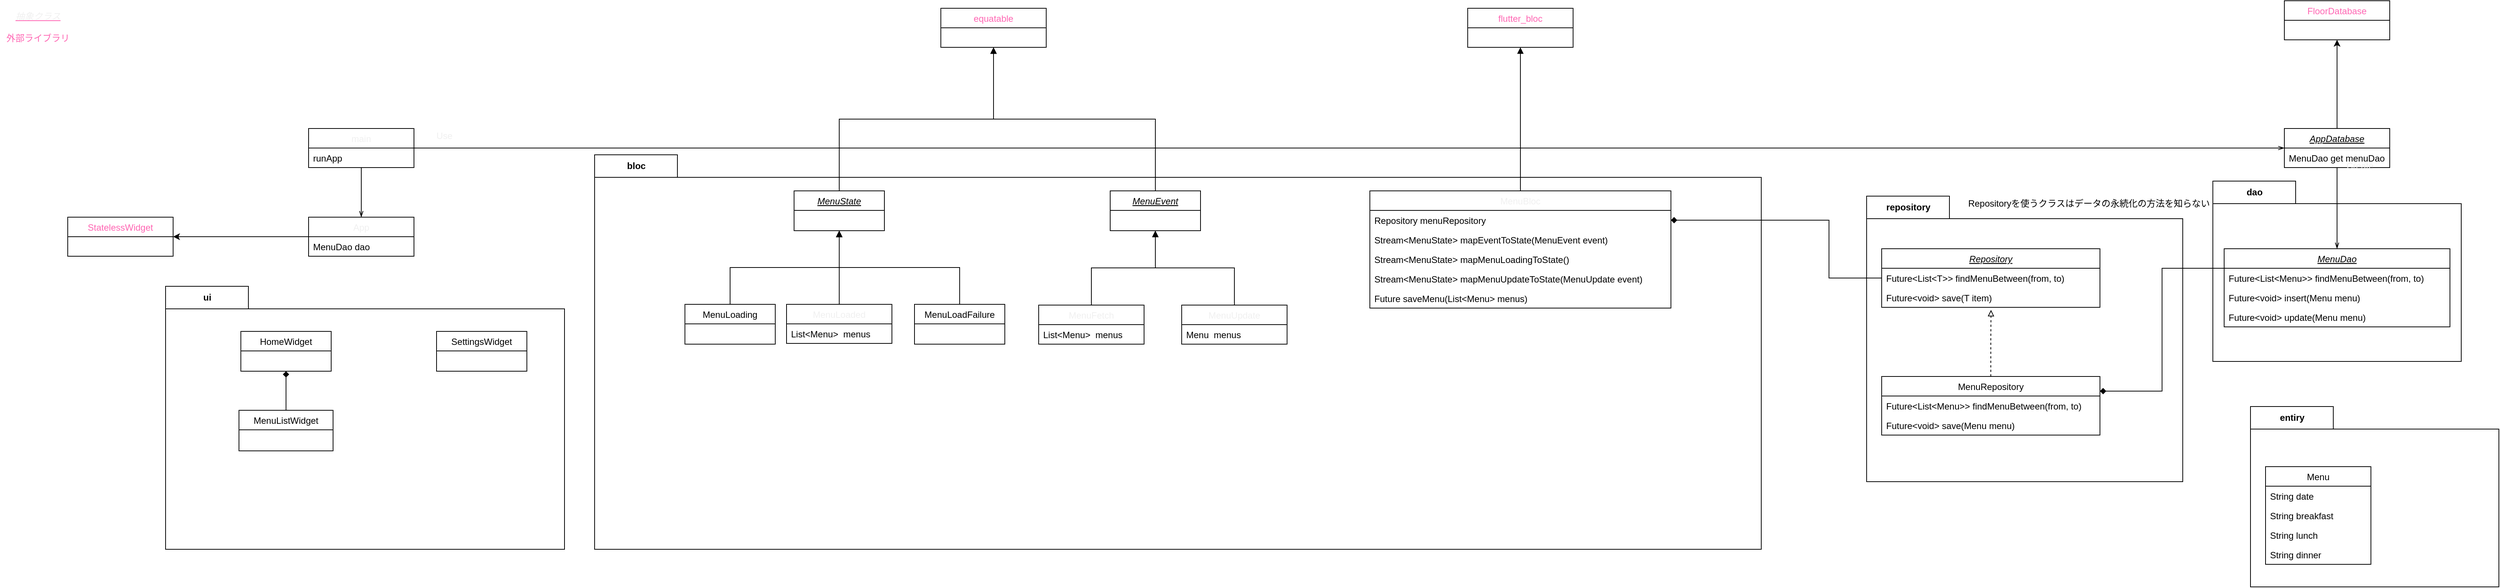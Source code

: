 <mxfile version="13.10.0" type="embed">
    <diagram id="qlGNqTuMOXQMDccqautg" name="ページ1">
        <mxGraphModel dx="4200" dy="2099" grid="1" gridSize="10" guides="1" tooltips="1" connect="1" arrows="1" fold="1" page="1" pageScale="1" pageWidth="850" pageHeight="1100" math="0" shadow="0">
            <root>
                <mxCell id="0"/>
                <mxCell id="1" parent="0"/>
                <mxCell id="37" style="edgeStyle=orthogonalEdgeStyle;rounded=0;orthogonalLoop=1;jettySize=auto;html=1;exitX=0.5;exitY=0;exitDx=0;exitDy=0;entryX=0.5;entryY=1;entryDx=0;entryDy=0;fontColor=#FF66B3;" parent="1" source="24" target="32" edge="1">
                    <mxGeometry relative="1" as="geometry"/>
                </mxCell>
                <mxCell id="24" value="AppDatabase" style="swimlane;fontStyle=6;childLayout=stackLayout;horizontal=1;startSize=26;fillColor=none;horizontalStack=0;resizeParent=1;resizeParentMax=0;resizeLast=0;collapsible=1;marginBottom=0;" parent="1" vertex="1">
                    <mxGeometry x="2255" y="200" width="140" height="52" as="geometry"/>
                </mxCell>
                <mxCell id="25" value="MenuDao get menuDao" style="text;strokeColor=none;fillColor=none;align=left;verticalAlign=top;spacingLeft=4;spacingRight=4;overflow=hidden;rotatable=0;points=[[0,0.5],[1,0.5]];portConstraint=eastwest;" parent="24" vertex="1">
                    <mxGeometry y="26" width="140" height="26" as="geometry"/>
                </mxCell>
                <mxCell id="32" value="FloorDatabase" style="swimlane;fontStyle=0;childLayout=stackLayout;horizontal=1;startSize=26;fillColor=none;horizontalStack=0;resizeParent=1;resizeParentMax=0;resizeLast=0;collapsible=1;marginBottom=0;fontColor=#FF66B3;" parent="1" vertex="1">
                    <mxGeometry x="2255" y="30" width="140" height="52" as="geometry"/>
                </mxCell>
                <mxCell id="36" value="&lt;i&gt;&lt;u&gt;&lt;font color=&quot;#f0f0f0&quot;&gt;抽象クラス&lt;br&gt;&lt;/font&gt;&lt;/u&gt;&lt;/i&gt;&lt;br&gt;外部ライブラリ" style="text;html=1;align=center;verticalAlign=middle;resizable=0;points=[];autosize=1;fontColor=#FF66B3;" parent="1" vertex="1">
                    <mxGeometry x="-780" y="40" width="100" height="50" as="geometry"/>
                </mxCell>
                <mxCell id="55" value="Create" style="text;html=1;align=center;verticalAlign=middle;resizable=0;points=[];autosize=1;fontColor=#F0F0F0;" parent="1" vertex="1">
                    <mxGeometry x="2330" y="240" width="50" height="20" as="geometry"/>
                </mxCell>
                <mxCell id="56" value="main" style="swimlane;fontStyle=0;childLayout=stackLayout;horizontal=1;startSize=26;fillColor=none;horizontalStack=0;resizeParent=1;resizeParentMax=0;resizeLast=0;collapsible=1;marginBottom=0;fontColor=#F0F0F0;" parent="1" vertex="1">
                    <mxGeometry x="-370" y="200" width="140" height="52" as="geometry"/>
                </mxCell>
                <mxCell id="57" value="runApp" style="text;strokeColor=none;fillColor=none;align=left;verticalAlign=top;spacingLeft=4;spacingRight=4;overflow=hidden;rotatable=0;points=[[0,0.5],[1,0.5]];portConstraint=eastwest;" parent="56" vertex="1">
                    <mxGeometry y="26" width="140" height="26" as="geometry"/>
                </mxCell>
                <mxCell id="61" value="Use" style="text;html=1;align=center;verticalAlign=middle;resizable=0;points=[];autosize=1;fontColor=#F0F0F0;" parent="1" vertex="1">
                    <mxGeometry x="-210" y="200" width="40" height="20" as="geometry"/>
                </mxCell>
                <mxCell id="75" value="ui" style="shape=folder;fontStyle=1;tabWidth=110;tabHeight=30;tabPosition=left;html=1;boundedLbl=1;labelInHeader=1;" parent="1" vertex="1">
                    <mxGeometry x="-560" y="410" width="530" height="350" as="geometry"/>
                </mxCell>
                <mxCell id="71" style="edgeStyle=orthogonalEdgeStyle;rounded=0;orthogonalLoop=1;jettySize=auto;html=1;entryX=1;entryY=0.5;entryDx=0;entryDy=0;" parent="1" source="62" target="70" edge="1">
                    <mxGeometry relative="1" as="geometry"/>
                </mxCell>
                <mxCell id="62" value="App" style="swimlane;fontStyle=0;childLayout=stackLayout;horizontal=1;startSize=26;fillColor=none;horizontalStack=0;resizeParent=1;resizeParentMax=0;resizeLast=0;collapsible=1;marginBottom=0;fontColor=#F0F0F0;" parent="1" vertex="1">
                    <mxGeometry x="-370" y="318" width="140" height="52" as="geometry"/>
                </mxCell>
                <mxCell id="63" value="MenuDao dao" style="text;strokeColor=none;fillColor=none;align=left;verticalAlign=top;spacingLeft=4;spacingRight=4;overflow=hidden;rotatable=0;points=[[0,0.5],[1,0.5]];portConstraint=eastwest;" parent="62" vertex="1">
                    <mxGeometry y="26" width="140" height="26" as="geometry"/>
                </mxCell>
                <mxCell id="70" value="StatelessWidget" style="swimlane;fontStyle=0;childLayout=stackLayout;horizontal=1;startSize=26;fillColor=none;horizontalStack=0;resizeParent=1;resizeParentMax=0;resizeLast=0;collapsible=1;marginBottom=0;fontColor=#FF66B3;" parent="1" vertex="1">
                    <mxGeometry x="-690" y="318" width="140" height="52" as="geometry"/>
                </mxCell>
                <mxCell id="69" style="edgeStyle=orthogonalEdgeStyle;rounded=0;orthogonalLoop=1;jettySize=auto;html=1;entryX=0.5;entryY=0;entryDx=0;entryDy=0;endArrow=openThin;endFill=0;" parent="1" source="56" target="62" edge="1">
                    <mxGeometry relative="1" as="geometry"/>
                </mxCell>
                <mxCell id="77" value="dao" style="shape=folder;fontStyle=1;tabWidth=110;tabHeight=30;tabPosition=left;html=1;boundedLbl=1;labelInHeader=1;" parent="1" vertex="1">
                    <mxGeometry x="2160" y="270" width="330" height="240" as="geometry"/>
                </mxCell>
                <mxCell id="19" value="MenuDao" style="swimlane;fontStyle=6;childLayout=stackLayout;horizontal=1;startSize=26;fillColor=none;horizontalStack=0;resizeParent=1;resizeParentMax=0;resizeLast=0;collapsible=1;marginBottom=0;" parent="1" vertex="1">
                    <mxGeometry x="2175" y="360" width="300" height="104" as="geometry">
                        <mxRectangle x="400" y="200" width="80" height="26" as="alternateBounds"/>
                    </mxGeometry>
                </mxCell>
                <mxCell id="21" value="Future&lt;List&lt;Menu&gt;&gt; findMenuBetween(from, to)" style="text;strokeColor=none;fillColor=none;align=left;verticalAlign=top;spacingLeft=4;spacingRight=4;overflow=hidden;rotatable=0;points=[[0,0.5],[1,0.5]];portConstraint=eastwest;" parent="19" vertex="1">
                    <mxGeometry y="26" width="300" height="26" as="geometry"/>
                </mxCell>
                <mxCell id="22" value="Future&lt;void&gt; insert(Menu menu)" style="text;strokeColor=none;fillColor=none;align=left;verticalAlign=top;spacingLeft=4;spacingRight=4;overflow=hidden;rotatable=0;points=[[0,0.5],[1,0.5]];portConstraint=eastwest;" parent="19" vertex="1">
                    <mxGeometry y="52" width="300" height="26" as="geometry"/>
                </mxCell>
                <mxCell id="23" value="Future&lt;void&gt; update(Menu menu)" style="text;strokeColor=none;fillColor=none;align=left;verticalAlign=top;spacingLeft=4;spacingRight=4;overflow=hidden;rotatable=0;points=[[0,0.5],[1,0.5]];portConstraint=eastwest;" parent="19" vertex="1">
                    <mxGeometry y="78" width="300" height="26" as="geometry"/>
                </mxCell>
                <mxCell id="54" style="edgeStyle=orthogonalEdgeStyle;rounded=0;orthogonalLoop=1;jettySize=auto;html=1;entryX=0.5;entryY=0;entryDx=0;entryDy=0;fontColor=#F0F0F0;endArrow=openThin;endFill=0;" parent="1" source="24" target="19" edge="1">
                    <mxGeometry relative="1" as="geometry"/>
                </mxCell>
                <mxCell id="78" value="entiry" style="shape=folder;fontStyle=1;tabWidth=110;tabHeight=30;tabPosition=left;html=1;boundedLbl=1;labelInHeader=1;" parent="1" vertex="1">
                    <mxGeometry x="2210" y="570" width="330" height="240" as="geometry"/>
                </mxCell>
                <mxCell id="14" value="Menu" style="swimlane;fontStyle=0;childLayout=stackLayout;horizontal=1;startSize=26;fillColor=none;horizontalStack=0;resizeParent=1;resizeParentMax=0;resizeLast=0;collapsible=1;marginBottom=0;" parent="1" vertex="1">
                    <mxGeometry x="2230" y="650" width="140" height="130" as="geometry"/>
                </mxCell>
                <mxCell id="15" value="String date" style="text;strokeColor=none;fillColor=none;align=left;verticalAlign=top;spacingLeft=4;spacingRight=4;overflow=hidden;rotatable=0;points=[[0,0.5],[1,0.5]];portConstraint=eastwest;" parent="14" vertex="1">
                    <mxGeometry y="26" width="140" height="26" as="geometry"/>
                </mxCell>
                <mxCell id="16" value="String breakfast" style="text;strokeColor=none;fillColor=none;align=left;verticalAlign=top;spacingLeft=4;spacingRight=4;overflow=hidden;rotatable=0;points=[[0,0.5],[1,0.5]];portConstraint=eastwest;" parent="14" vertex="1">
                    <mxGeometry y="52" width="140" height="26" as="geometry"/>
                </mxCell>
                <mxCell id="17" value="String lunch" style="text;strokeColor=none;fillColor=none;align=left;verticalAlign=top;spacingLeft=4;spacingRight=4;overflow=hidden;rotatable=0;points=[[0,0.5],[1,0.5]];portConstraint=eastwest;" parent="14" vertex="1">
                    <mxGeometry y="78" width="140" height="26" as="geometry"/>
                </mxCell>
                <mxCell id="18" value="String dinner" style="text;strokeColor=none;fillColor=none;align=left;verticalAlign=top;spacingLeft=4;spacingRight=4;overflow=hidden;rotatable=0;points=[[0,0.5],[1,0.5]];portConstraint=eastwest;" parent="14" vertex="1">
                    <mxGeometry y="104" width="140" height="26" as="geometry"/>
                </mxCell>
                <mxCell id="79" value="repository" style="shape=folder;fontStyle=1;tabWidth=110;tabHeight=30;tabPosition=left;html=1;boundedLbl=1;labelInHeader=1;" parent="1" vertex="1">
                    <mxGeometry x="1700" y="290" width="420" height="380" as="geometry"/>
                </mxCell>
                <mxCell id="80" value="Repository" style="swimlane;fontStyle=6;childLayout=stackLayout;horizontal=1;startSize=26;fillColor=none;horizontalStack=0;resizeParent=1;resizeParentMax=0;resizeLast=0;collapsible=1;marginBottom=0;" parent="1" vertex="1">
                    <mxGeometry x="1720" y="360" width="290" height="78" as="geometry"/>
                </mxCell>
                <mxCell id="81" value="Future&lt;List&lt;T&gt;&gt; findMenuBetween(from, to)" style="text;strokeColor=none;fillColor=none;align=left;verticalAlign=top;spacingLeft=4;spacingRight=4;overflow=hidden;rotatable=0;points=[[0,0.5],[1,0.5]];portConstraint=eastwest;" parent="80" vertex="1">
                    <mxGeometry y="26" width="290" height="26" as="geometry"/>
                </mxCell>
                <mxCell id="82" value="Future&lt;void&gt; save(T item)" style="text;strokeColor=none;fillColor=none;align=left;verticalAlign=top;spacingLeft=4;spacingRight=4;overflow=hidden;rotatable=0;points=[[0,0.5],[1,0.5]];portConstraint=eastwest;" parent="80" vertex="1">
                    <mxGeometry y="52" width="290" height="26" as="geometry"/>
                </mxCell>
                <mxCell id="89" style="edgeStyle=orthogonalEdgeStyle;rounded=0;orthogonalLoop=1;jettySize=auto;html=1;entryX=0.501;entryY=1.132;entryDx=0;entryDy=0;entryPerimeter=0;endArrow=block;endFill=0;dashed=1;" parent="1" source="85" target="82" edge="1">
                    <mxGeometry relative="1" as="geometry">
                        <Array as="points">
                            <mxPoint x="1865" y="480"/>
                            <mxPoint x="1865" y="480"/>
                        </Array>
                    </mxGeometry>
                </mxCell>
                <mxCell id="85" value="MenuRepository" style="swimlane;fontStyle=0;childLayout=stackLayout;horizontal=1;startSize=26;fillColor=none;horizontalStack=0;resizeParent=1;resizeParentMax=0;resizeLast=0;collapsible=1;marginBottom=0;" parent="1" vertex="1">
                    <mxGeometry x="1720" y="530" width="290" height="78" as="geometry"/>
                </mxCell>
                <mxCell id="86" value="Future&lt;List&lt;Menu&gt;&gt; findMenuBetween(from, to)" style="text;strokeColor=none;fillColor=none;align=left;verticalAlign=top;spacingLeft=4;spacingRight=4;overflow=hidden;rotatable=0;points=[[0,0.5],[1,0.5]];portConstraint=eastwest;" parent="85" vertex="1">
                    <mxGeometry y="26" width="290" height="26" as="geometry"/>
                </mxCell>
                <mxCell id="87" value="Future&lt;void&gt; save(Menu menu)" style="text;strokeColor=none;fillColor=none;align=left;verticalAlign=top;spacingLeft=4;spacingRight=4;overflow=hidden;rotatable=0;points=[[0,0.5],[1,0.5]];portConstraint=eastwest;" parent="85" vertex="1">
                    <mxGeometry y="52" width="290" height="26" as="geometry"/>
                </mxCell>
                <mxCell id="92" style="edgeStyle=orthogonalEdgeStyle;rounded=0;orthogonalLoop=1;jettySize=auto;html=1;exitX=0;exitY=0.25;exitDx=0;exitDy=0;entryX=1;entryY=0.25;entryDx=0;entryDy=0;endArrow=diamond;endFill=1;" parent="1" source="19" target="85" edge="1">
                    <mxGeometry relative="1" as="geometry"/>
                </mxCell>
                <mxCell id="93" value="Repositoryを使うクラスはデータの永続化の方法を知らない&lt;br&gt;" style="text;html=1;align=center;verticalAlign=middle;resizable=0;points=[];autosize=1;" parent="1" vertex="1">
                    <mxGeometry x="1825" y="290" width="340" height="20" as="geometry"/>
                </mxCell>
                <mxCell id="104" style="edgeStyle=orthogonalEdgeStyle;rounded=0;orthogonalLoop=1;jettySize=auto;html=1;exitX=0.5;exitY=0;exitDx=0;exitDy=0;entryX=0.5;entryY=1;entryDx=0;entryDy=0;endArrow=diamond;endFill=1;" edge="1" parent="1" source="100" target="102">
                    <mxGeometry relative="1" as="geometry"/>
                </mxCell>
                <mxCell id="100" value="MenuListWidget" style="swimlane;fontStyle=0;childLayout=stackLayout;horizontal=1;startSize=26;fillColor=none;horizontalStack=0;resizeParent=1;resizeParentMax=0;resizeLast=0;collapsible=1;marginBottom=0;" vertex="1" parent="1">
                    <mxGeometry x="-462.5" y="575" width="125" height="54" as="geometry"/>
                </mxCell>
                <mxCell id="101" value="SettingsWidget" style="swimlane;fontStyle=0;childLayout=stackLayout;horizontal=1;startSize=26;fillColor=none;horizontalStack=0;resizeParent=1;resizeParentMax=0;resizeLast=0;collapsible=1;marginBottom=0;" vertex="1" parent="1">
                    <mxGeometry x="-200" y="470" width="120" height="53" as="geometry"/>
                </mxCell>
                <mxCell id="102" value="HomeWidget" style="swimlane;fontStyle=0;childLayout=stackLayout;horizontal=1;startSize=26;fillColor=none;horizontalStack=0;resizeParent=1;resizeParentMax=0;resizeLast=0;collapsible=1;marginBottom=0;" vertex="1" parent="1">
                    <mxGeometry x="-460" y="470" width="120" height="53" as="geometry"/>
                </mxCell>
                <mxCell id="105" value="bloc" style="shape=folder;fontStyle=1;tabWidth=110;tabHeight=30;tabPosition=left;html=1;boundedLbl=1;labelInHeader=1;" vertex="1" parent="1">
                    <mxGeometry x="10" y="235" width="1550" height="525" as="geometry"/>
                </mxCell>
                <mxCell id="106" value="flutter_bloc" style="swimlane;fontStyle=0;childLayout=stackLayout;horizontal=1;startSize=26;fillColor=none;horizontalStack=0;resizeParent=1;resizeParentMax=0;resizeLast=0;collapsible=1;marginBottom=0;fontColor=#FF66B3;" vertex="1" parent="1">
                    <mxGeometry x="1170" y="40" width="140" height="52" as="geometry"/>
                </mxCell>
                <mxCell id="109" style="edgeStyle=orthogonalEdgeStyle;rounded=0;orthogonalLoop=1;jettySize=auto;html=1;entryX=0.5;entryY=1;entryDx=0;entryDy=0;endArrow=block;endFill=1;exitX=0.5;exitY=0;exitDx=0;exitDy=0;" edge="1" parent="1" source="107" target="108">
                    <mxGeometry relative="1" as="geometry"/>
                </mxCell>
                <mxCell id="107" value="MenuLoading" style="swimlane;fontStyle=0;childLayout=stackLayout;horizontal=1;startSize=26;fillColor=none;horizontalStack=0;resizeParent=1;resizeParentMax=0;resizeLast=0;collapsible=1;marginBottom=0;" vertex="1" parent="1">
                    <mxGeometry x="130" y="434" width="120" height="53" as="geometry"/>
                </mxCell>
                <mxCell id="123" style="edgeStyle=orthogonalEdgeStyle;rounded=0;orthogonalLoop=1;jettySize=auto;html=1;exitX=0.5;exitY=0;exitDx=0;exitDy=0;entryX=0.5;entryY=1;entryDx=0;entryDy=0;endArrow=block;endFill=1;" edge="1" parent="1" source="108" target="119">
                    <mxGeometry relative="1" as="geometry"/>
                </mxCell>
                <mxCell id="108" value="MenuState" style="swimlane;fontStyle=6;childLayout=stackLayout;horizontal=1;startSize=26;fillColor=none;horizontalStack=0;resizeParent=1;resizeParentMax=0;resizeLast=0;collapsible=1;marginBottom=0;" vertex="1" parent="1">
                    <mxGeometry x="275" y="283" width="120" height="53" as="geometry"/>
                </mxCell>
                <mxCell id="112" style="edgeStyle=orthogonalEdgeStyle;rounded=0;orthogonalLoop=1;jettySize=auto;html=1;entryX=0.5;entryY=1;entryDx=0;entryDy=0;endArrow=block;endFill=1;exitX=0.5;exitY=0;exitDx=0;exitDy=0;" edge="1" parent="1" source="117" target="108">
                    <mxGeometry relative="1" as="geometry">
                        <mxPoint x="335" y="429" as="sourcePoint"/>
                    </mxGeometry>
                </mxCell>
                <mxCell id="114" style="edgeStyle=orthogonalEdgeStyle;rounded=0;orthogonalLoop=1;jettySize=auto;html=1;exitX=0.5;exitY=0;exitDx=0;exitDy=0;entryX=0.5;entryY=1;entryDx=0;entryDy=0;endArrow=block;endFill=1;" edge="1" parent="1" source="113" target="108">
                    <mxGeometry relative="1" as="geometry"/>
                </mxCell>
                <mxCell id="113" value="MenuLoadFailure" style="swimlane;fontStyle=0;childLayout=stackLayout;horizontal=1;startSize=26;fillColor=none;horizontalStack=0;resizeParent=1;resizeParentMax=0;resizeLast=0;collapsible=1;marginBottom=0;" vertex="1" parent="1">
                    <mxGeometry x="435" y="434" width="120" height="53" as="geometry"/>
                </mxCell>
                <mxCell id="116" style="edgeStyle=orthogonalEdgeStyle;rounded=0;orthogonalLoop=1;jettySize=auto;html=1;entryX=0.5;entryY=1;entryDx=0;entryDy=0;endArrow=block;endFill=1;exitX=0.5;exitY=0;exitDx=0;exitDy=0;" edge="1" parent="1" source="126" target="106">
                    <mxGeometry relative="1" as="geometry">
                        <mxPoint x="1180" y="812" as="sourcePoint"/>
                    </mxGeometry>
                </mxCell>
                <mxCell id="117" value="MenuLoaded" style="swimlane;fontStyle=0;childLayout=stackLayout;horizontal=1;startSize=26;fillColor=none;horizontalStack=0;resizeParent=1;resizeParentMax=0;resizeLast=0;collapsible=1;marginBottom=0;fontColor=#F0F0F0;" vertex="1" parent="1">
                    <mxGeometry x="265" y="434" width="140" height="52" as="geometry"/>
                </mxCell>
                <mxCell id="118" value="List&lt;Menu&gt;  menus" style="text;strokeColor=none;fillColor=none;align=left;verticalAlign=top;spacingLeft=4;spacingRight=4;overflow=hidden;rotatable=0;points=[[0,0.5],[1,0.5]];portConstraint=eastwest;" vertex="1" parent="117">
                    <mxGeometry y="26" width="140" height="26" as="geometry"/>
                </mxCell>
                <mxCell id="119" value="equatable" style="swimlane;fontStyle=0;childLayout=stackLayout;horizontal=1;startSize=26;fillColor=none;horizontalStack=0;resizeParent=1;resizeParentMax=0;resizeLast=0;collapsible=1;marginBottom=0;fontColor=#FF66B3;" vertex="1" parent="1">
                    <mxGeometry x="470" y="40" width="140" height="52" as="geometry"/>
                </mxCell>
                <mxCell id="72" style="edgeStyle=orthogonalEdgeStyle;rounded=0;orthogonalLoop=1;jettySize=auto;html=1;entryX=0;entryY=0.5;entryDx=0;entryDy=0;endArrow=openThin;endFill=0;" parent="1" source="56" target="24" edge="1">
                    <mxGeometry relative="1" as="geometry">
                        <Array as="points">
                            <mxPoint x="770" y="226"/>
                            <mxPoint x="770" y="226"/>
                        </Array>
                    </mxGeometry>
                </mxCell>
                <mxCell id="122" style="edgeStyle=orthogonalEdgeStyle;rounded=0;orthogonalLoop=1;jettySize=auto;html=1;exitX=0.5;exitY=0;exitDx=0;exitDy=0;endArrow=block;endFill=1;entryX=0.5;entryY=1;entryDx=0;entryDy=0;" edge="1" parent="1" source="121" target="119">
                    <mxGeometry relative="1" as="geometry">
                        <mxPoint x="290" y="162" as="targetPoint"/>
                    </mxGeometry>
                </mxCell>
                <mxCell id="121" value="MenuEvent" style="swimlane;fontStyle=6;childLayout=stackLayout;horizontal=1;startSize=26;fillColor=none;horizontalStack=0;resizeParent=1;resizeParentMax=0;resizeLast=0;collapsible=1;marginBottom=0;" vertex="1" parent="1">
                    <mxGeometry x="695" y="283" width="120" height="53" as="geometry"/>
                </mxCell>
                <mxCell id="132" style="edgeStyle=orthogonalEdgeStyle;rounded=0;orthogonalLoop=1;jettySize=auto;html=1;exitX=0.5;exitY=0;exitDx=0;exitDy=0;entryX=0.5;entryY=1;entryDx=0;entryDy=0;endArrow=block;endFill=1;" edge="1" parent="1" source="124" target="121">
                    <mxGeometry relative="1" as="geometry"/>
                </mxCell>
                <mxCell id="124" value="MenuFetch" style="swimlane;fontStyle=0;childLayout=stackLayout;horizontal=1;startSize=26;fillColor=none;horizontalStack=0;resizeParent=1;resizeParentMax=0;resizeLast=0;collapsible=1;marginBottom=0;fontColor=#F0F0F0;" vertex="1" parent="1">
                    <mxGeometry x="600" y="435" width="140" height="52" as="geometry"/>
                </mxCell>
                <mxCell id="125" value="List&lt;Menu&gt;  menus" style="text;strokeColor=none;fillColor=none;align=left;verticalAlign=top;spacingLeft=4;spacingRight=4;overflow=hidden;rotatable=0;points=[[0,0.5],[1,0.5]];portConstraint=eastwest;" vertex="1" parent="124">
                    <mxGeometry y="26" width="140" height="26" as="geometry"/>
                </mxCell>
                <mxCell id="126" value="MenuBloc" style="swimlane;fontStyle=0;childLayout=stackLayout;horizontal=1;startSize=26;fillColor=none;horizontalStack=0;resizeParent=1;resizeParentMax=0;resizeLast=0;collapsible=1;marginBottom=0;fontColor=#F0F0F0;" vertex="1" parent="1">
                    <mxGeometry x="1040" y="283" width="400" height="156" as="geometry"/>
                </mxCell>
                <mxCell id="127" value="Repository menuRepository" style="text;strokeColor=none;fillColor=none;align=left;verticalAlign=top;spacingLeft=4;spacingRight=4;overflow=hidden;rotatable=0;points=[[0,0.5],[1,0.5]];portConstraint=eastwest;" vertex="1" parent="126">
                    <mxGeometry y="26" width="400" height="26" as="geometry"/>
                </mxCell>
                <mxCell id="131" value="Stream&lt;MenuState&gt; mapEventToState(MenuEvent event)" style="text;strokeColor=none;fillColor=none;align=left;verticalAlign=top;spacingLeft=4;spacingRight=4;overflow=hidden;rotatable=0;points=[[0,0.5],[1,0.5]];portConstraint=eastwest;" vertex="1" parent="126">
                    <mxGeometry y="52" width="400" height="26" as="geometry"/>
                </mxCell>
                <mxCell id="130" value="Stream&lt;MenuState&gt; mapMenuLoadingToState()" style="text;strokeColor=none;fillColor=none;align=left;verticalAlign=top;spacingLeft=4;spacingRight=4;overflow=hidden;rotatable=0;points=[[0,0.5],[1,0.5]];portConstraint=eastwest;" vertex="1" parent="126">
                    <mxGeometry y="78" width="400" height="26" as="geometry"/>
                </mxCell>
                <mxCell id="138" value="Stream&lt;MenuState&gt; mapMenuUpdateToState(MenuUpdate event)" style="text;strokeColor=none;fillColor=none;align=left;verticalAlign=top;spacingLeft=4;spacingRight=4;overflow=hidden;rotatable=0;points=[[0,0.5],[1,0.5]];portConstraint=eastwest;" vertex="1" parent="126">
                    <mxGeometry y="104" width="400" height="26" as="geometry"/>
                </mxCell>
                <mxCell id="136" value="Future saveMenu(List&lt;Menu&gt; menus)" style="text;strokeColor=none;fillColor=none;align=left;verticalAlign=top;spacingLeft=4;spacingRight=4;overflow=hidden;rotatable=0;points=[[0,0.5],[1,0.5]];portConstraint=eastwest;" vertex="1" parent="126">
                    <mxGeometry y="130" width="400" height="26" as="geometry"/>
                </mxCell>
                <mxCell id="90" style="edgeStyle=orthogonalEdgeStyle;rounded=0;orthogonalLoop=1;jettySize=auto;html=1;exitX=0;exitY=0.5;exitDx=0;exitDy=0;endArrow=diamond;endFill=1;entryX=1;entryY=0.25;entryDx=0;entryDy=0;" parent="1" source="81" target="126" edge="1">
                    <mxGeometry relative="1" as="geometry">
                        <mxPoint x="380" y="450" as="targetPoint"/>
                        <Array as="points">
                            <mxPoint x="1650" y="399"/>
                            <mxPoint x="1650" y="322"/>
                        </Array>
                    </mxGeometry>
                </mxCell>
                <mxCell id="135" style="edgeStyle=orthogonalEdgeStyle;rounded=0;orthogonalLoop=1;jettySize=auto;html=1;entryX=0.5;entryY=1;entryDx=0;entryDy=0;endArrow=block;endFill=1;" edge="1" parent="1" source="133" target="121">
                    <mxGeometry relative="1" as="geometry"/>
                </mxCell>
                <mxCell id="133" value="MenuUpdate" style="swimlane;fontStyle=0;childLayout=stackLayout;horizontal=1;startSize=26;fillColor=none;horizontalStack=0;resizeParent=1;resizeParentMax=0;resizeLast=0;collapsible=1;marginBottom=0;fontColor=#F0F0F0;" vertex="1" parent="1">
                    <mxGeometry x="790" y="435" width="140" height="52" as="geometry"/>
                </mxCell>
                <mxCell id="134" value="Menu  menus" style="text;strokeColor=none;fillColor=none;align=left;verticalAlign=top;spacingLeft=4;spacingRight=4;overflow=hidden;rotatable=0;points=[[0,0.5],[1,0.5]];portConstraint=eastwest;" vertex="1" parent="133">
                    <mxGeometry y="26" width="140" height="26" as="geometry"/>
                </mxCell>
            </root>
        </mxGraphModel>
    </diagram>
</mxfile>